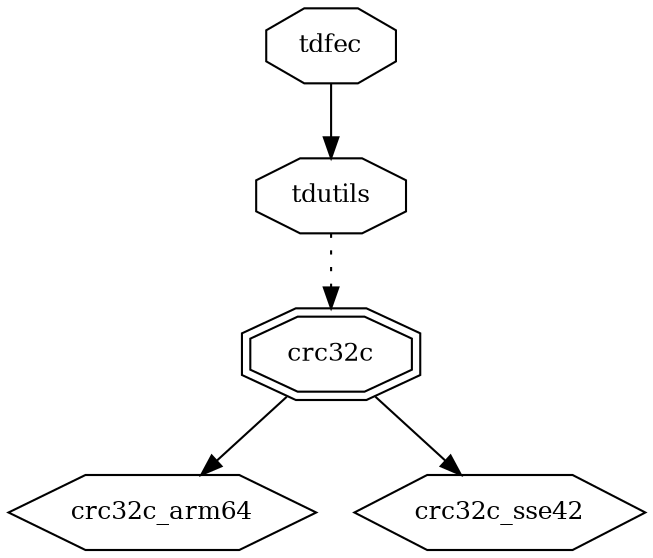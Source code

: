 digraph "tdfec" {
node [
  fontsize = "12"
];
    "node46" [ label = "tdfec", shape = octagon ];
    "node5" [ label = "tdutils", shape = octagon ];
    "node46" -> "node5"  // tdfec -> tdutils
    "node6" [ label = "crc32c", shape = doubleoctagon ];
    "node5" -> "node6" [ style = dotted ] // tdutils -> crc32c
    "node7" [ label = "crc32c_arm64", shape = hexagon ];
    "node6" -> "node7"  // crc32c -> crc32c_arm64
    "node8" [ label = "crc32c_sse42", shape = hexagon ];
    "node6" -> "node8"  // crc32c -> crc32c_sse42
}
